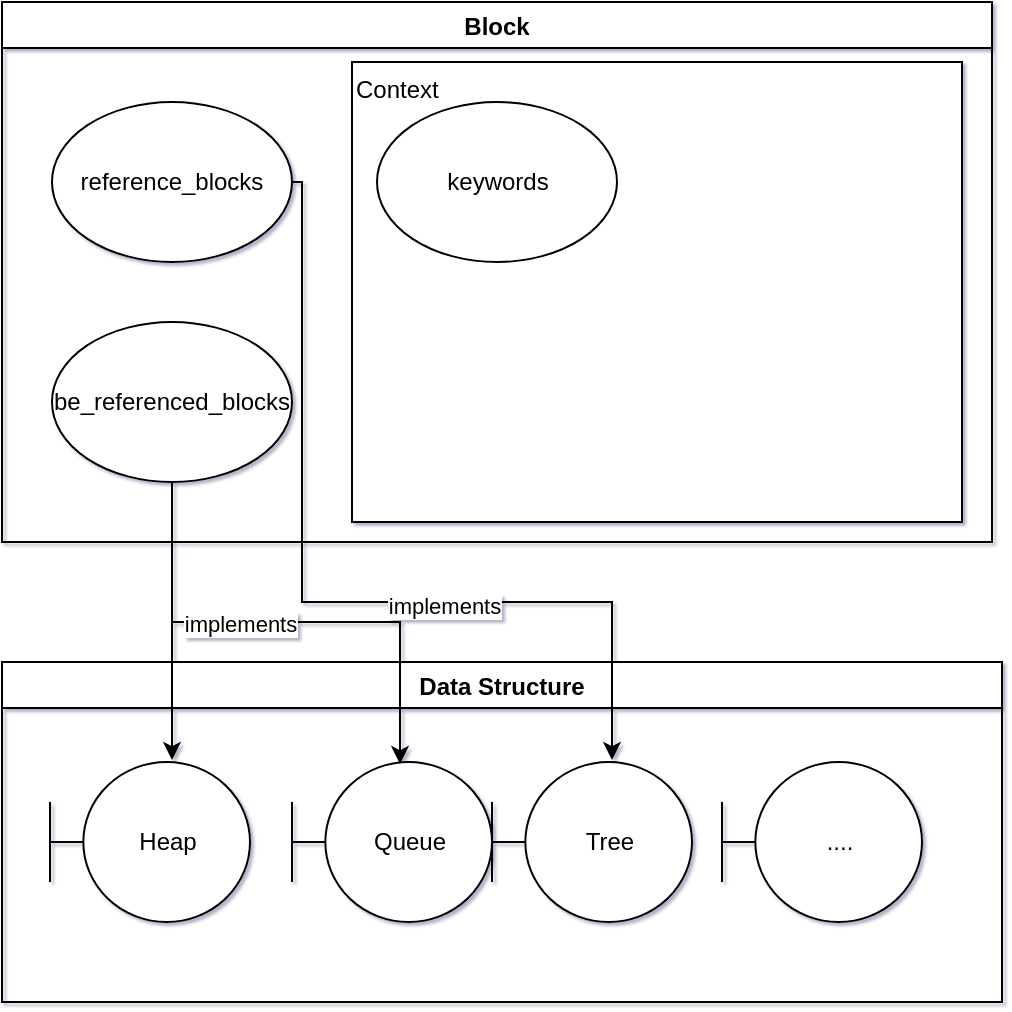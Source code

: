 <mxfile version="16.0.0" type="github">
  <diagram id="R2lEEEUBdFMjLlhIrx00" name="Page-1">
    <mxGraphModel dx="1426" dy="794" grid="0" gridSize="10" guides="1" tooltips="1" connect="1" arrows="1" fold="1" page="1" pageScale="1" pageWidth="850" pageHeight="1100" math="0" shadow="1" extFonts="Permanent Marker^https://fonts.googleapis.com/css?family=Permanent+Marker">
      <root>
        <mxCell id="0" />
        <mxCell id="1" parent="0" />
        <mxCell id="tN4z6ON6ynWLpabo7vRz-5" value="Block" style="swimlane;" vertex="1" parent="1">
          <mxGeometry x="170" y="70" width="495" height="270" as="geometry" />
        </mxCell>
        <mxCell id="tN4z6ON6ynWLpabo7vRz-6" value="reference_blocks" style="ellipse;whiteSpace=wrap;html=1;" vertex="1" parent="tN4z6ON6ynWLpabo7vRz-5">
          <mxGeometry x="25" y="50" width="120" height="80" as="geometry" />
        </mxCell>
        <mxCell id="tN4z6ON6ynWLpabo7vRz-7" value="be_referenced_blocks" style="ellipse;whiteSpace=wrap;html=1;" vertex="1" parent="tN4z6ON6ynWLpabo7vRz-5">
          <mxGeometry x="25" y="160" width="120" height="80" as="geometry" />
        </mxCell>
        <mxCell id="tN4z6ON6ynWLpabo7vRz-8" value="Context" style="rounded=0;whiteSpace=wrap;html=1;align=left;verticalAlign=top;" vertex="1" parent="tN4z6ON6ynWLpabo7vRz-5">
          <mxGeometry x="175" y="30" width="305" height="230" as="geometry" />
        </mxCell>
        <mxCell id="tN4z6ON6ynWLpabo7vRz-19" value="keywords" style="ellipse;whiteSpace=wrap;html=1;" vertex="1" parent="tN4z6ON6ynWLpabo7vRz-5">
          <mxGeometry x="187.5" y="50" width="120" height="80" as="geometry" />
        </mxCell>
        <mxCell id="tN4z6ON6ynWLpabo7vRz-9" value="Data Structure" style="swimlane;" vertex="1" parent="1">
          <mxGeometry x="170" y="400" width="500" height="170" as="geometry" />
        </mxCell>
        <mxCell id="tN4z6ON6ynWLpabo7vRz-10" value="Heap" style="shape=umlBoundary;whiteSpace=wrap;html=1;" vertex="1" parent="tN4z6ON6ynWLpabo7vRz-9">
          <mxGeometry x="24" y="50" width="100" height="80" as="geometry" />
        </mxCell>
        <mxCell id="tN4z6ON6ynWLpabo7vRz-11" value="Queue" style="shape=umlBoundary;whiteSpace=wrap;html=1;" vertex="1" parent="tN4z6ON6ynWLpabo7vRz-9">
          <mxGeometry x="145" y="50" width="100" height="80" as="geometry" />
        </mxCell>
        <mxCell id="tN4z6ON6ynWLpabo7vRz-12" value="Tree" style="shape=umlBoundary;whiteSpace=wrap;html=1;" vertex="1" parent="tN4z6ON6ynWLpabo7vRz-9">
          <mxGeometry x="245" y="50" width="100" height="80" as="geometry" />
        </mxCell>
        <mxCell id="tN4z6ON6ynWLpabo7vRz-13" value="...." style="shape=umlBoundary;whiteSpace=wrap;html=1;" vertex="1" parent="tN4z6ON6ynWLpabo7vRz-9">
          <mxGeometry x="360" y="50" width="100" height="80" as="geometry" />
        </mxCell>
        <mxCell id="tN4z6ON6ynWLpabo7vRz-14" style="edgeStyle=orthogonalEdgeStyle;rounded=0;orthogonalLoop=1;jettySize=auto;html=1;entryX=0.61;entryY=-0.012;entryDx=0;entryDy=0;entryPerimeter=0;" edge="1" parent="1" source="tN4z6ON6ynWLpabo7vRz-7" target="tN4z6ON6ynWLpabo7vRz-10">
          <mxGeometry relative="1" as="geometry" />
        </mxCell>
        <mxCell id="tN4z6ON6ynWLpabo7vRz-15" style="edgeStyle=orthogonalEdgeStyle;rounded=0;orthogonalLoop=1;jettySize=auto;html=1;entryX=0.6;entryY=-0.012;entryDx=0;entryDy=0;entryPerimeter=0;" edge="1" parent="1" source="tN4z6ON6ynWLpabo7vRz-6" target="tN4z6ON6ynWLpabo7vRz-12">
          <mxGeometry relative="1" as="geometry">
            <Array as="points">
              <mxPoint x="320" y="160" />
              <mxPoint x="320" y="370" />
              <mxPoint x="475" y="370" />
            </Array>
          </mxGeometry>
        </mxCell>
        <mxCell id="tN4z6ON6ynWLpabo7vRz-18" value="implements" style="edgeLabel;html=1;align=center;verticalAlign=middle;resizable=0;points=[];" vertex="1" connectable="0" parent="tN4z6ON6ynWLpabo7vRz-15">
          <mxGeometry x="0.274" y="-2" relative="1" as="geometry">
            <mxPoint as="offset" />
          </mxGeometry>
        </mxCell>
        <mxCell id="tN4z6ON6ynWLpabo7vRz-16" style="edgeStyle=orthogonalEdgeStyle;rounded=0;orthogonalLoop=1;jettySize=auto;html=1;entryX=0.54;entryY=0.013;entryDx=0;entryDy=0;entryPerimeter=0;" edge="1" parent="1" source="tN4z6ON6ynWLpabo7vRz-7" target="tN4z6ON6ynWLpabo7vRz-11">
          <mxGeometry relative="1" as="geometry" />
        </mxCell>
        <mxCell id="tN4z6ON6ynWLpabo7vRz-17" value="implements" style="edgeLabel;html=1;align=center;verticalAlign=middle;resizable=0;points=[];" vertex="1" connectable="0" parent="tN4z6ON6ynWLpabo7vRz-16">
          <mxGeometry x="-0.184" y="-1" relative="1" as="geometry">
            <mxPoint as="offset" />
          </mxGeometry>
        </mxCell>
      </root>
    </mxGraphModel>
  </diagram>
</mxfile>
